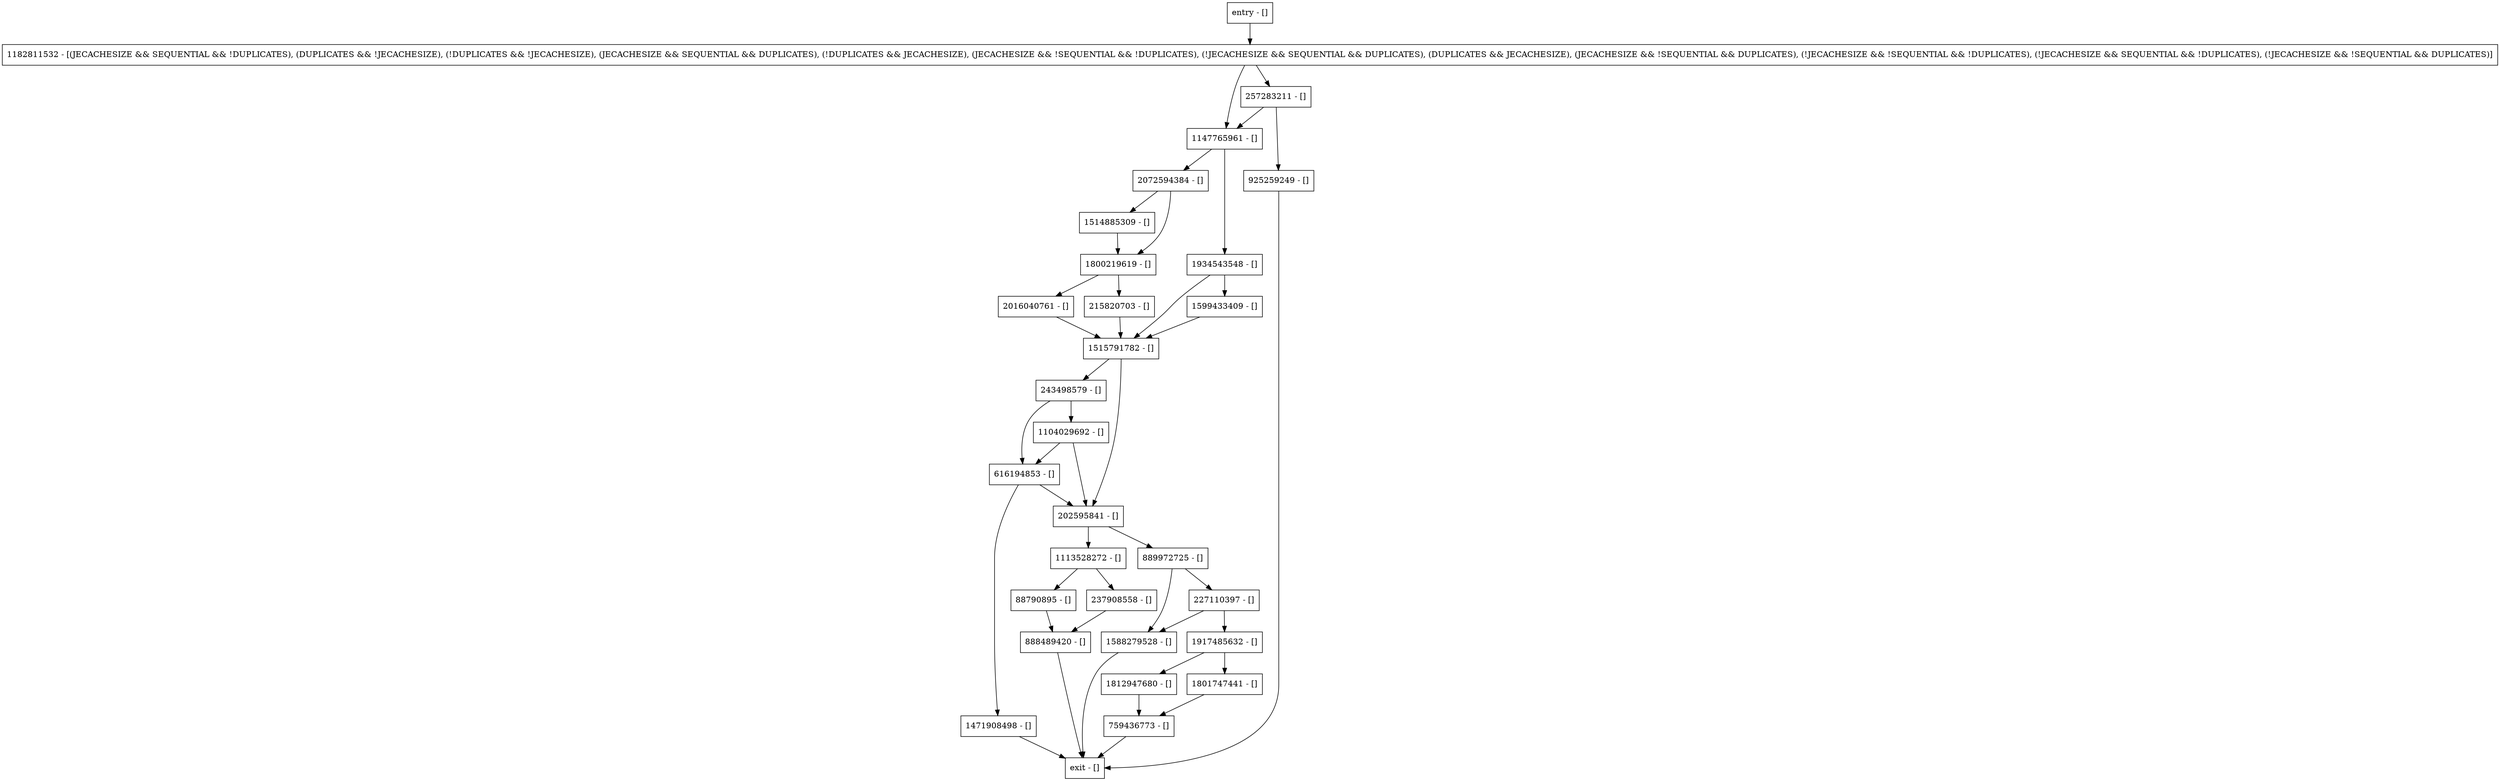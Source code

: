 digraph updateLNSlotKey {
node [shape=record];
202595841 [label="202595841 - []"];
1471908498 [label="1471908498 - []"];
1588279528 [label="1588279528 - []"];
2072594384 [label="2072594384 - []"];
227110397 [label="227110397 - []"];
759436773 [label="759436773 - []"];
215820703 [label="215820703 - []"];
616194853 [label="616194853 - []"];
888489420 [label="888489420 - []"];
1917485632 [label="1917485632 - []"];
1515791782 [label="1515791782 - []"];
2016040761 [label="2016040761 - []"];
1934543548 [label="1934543548 - []"];
1113528272 [label="1113528272 - []"];
1800219619 [label="1800219619 - []"];
925259249 [label="925259249 - []"];
243498579 [label="243498579 - []"];
1812947680 [label="1812947680 - []"];
1147765961 [label="1147765961 - []"];
257283211 [label="257283211 - []"];
1182811532 [label="1182811532 - [(JECACHESIZE && SEQUENTIAL && !DUPLICATES), (DUPLICATES && !JECACHESIZE), (!DUPLICATES && !JECACHESIZE), (JECACHESIZE && SEQUENTIAL && DUPLICATES), (!DUPLICATES && JECACHESIZE), (JECACHESIZE && !SEQUENTIAL && !DUPLICATES), (!JECACHESIZE && SEQUENTIAL && DUPLICATES), (DUPLICATES && JECACHESIZE), (JECACHESIZE && !SEQUENTIAL && DUPLICATES), (!JECACHESIZE && !SEQUENTIAL && !DUPLICATES), (!JECACHESIZE && SEQUENTIAL && !DUPLICATES), (!JECACHESIZE && !SEQUENTIAL && DUPLICATES)]"];
1599433409 [label="1599433409 - []"];
entry [label="entry - []"];
exit [label="exit - []"];
1104029692 [label="1104029692 - []"];
88790895 [label="88790895 - []"];
1514885309 [label="1514885309 - []"];
237908558 [label="237908558 - []"];
1801747441 [label="1801747441 - []"];
889972725 [label="889972725 - []"];
entry;
exit;
202595841 -> 1113528272;
202595841 -> 889972725;
1471908498 -> exit;
1588279528 -> exit;
2072594384 -> 1800219619;
2072594384 -> 1514885309;
227110397 -> 1588279528;
227110397 -> 1917485632;
759436773 -> exit;
215820703 -> 1515791782;
616194853 -> 202595841;
616194853 -> 1471908498;
888489420 -> exit;
1917485632 -> 1812947680;
1917485632 -> 1801747441;
1515791782 -> 202595841;
1515791782 -> 243498579;
2016040761 -> 1515791782;
1934543548 -> 1515791782;
1934543548 -> 1599433409;
1113528272 -> 88790895;
1113528272 -> 237908558;
1800219619 -> 215820703;
1800219619 -> 2016040761;
925259249 -> exit;
243498579 -> 1104029692;
243498579 -> 616194853;
1812947680 -> 759436773;
1147765961 -> 2072594384;
1147765961 -> 1934543548;
257283211 -> 925259249;
257283211 -> 1147765961;
1182811532 -> 1147765961;
1182811532 -> 257283211;
1599433409 -> 1515791782;
entry -> 1182811532;
1104029692 -> 202595841;
1104029692 -> 616194853;
88790895 -> 888489420;
1514885309 -> 1800219619;
237908558 -> 888489420;
1801747441 -> 759436773;
889972725 -> 1588279528;
889972725 -> 227110397;
}
